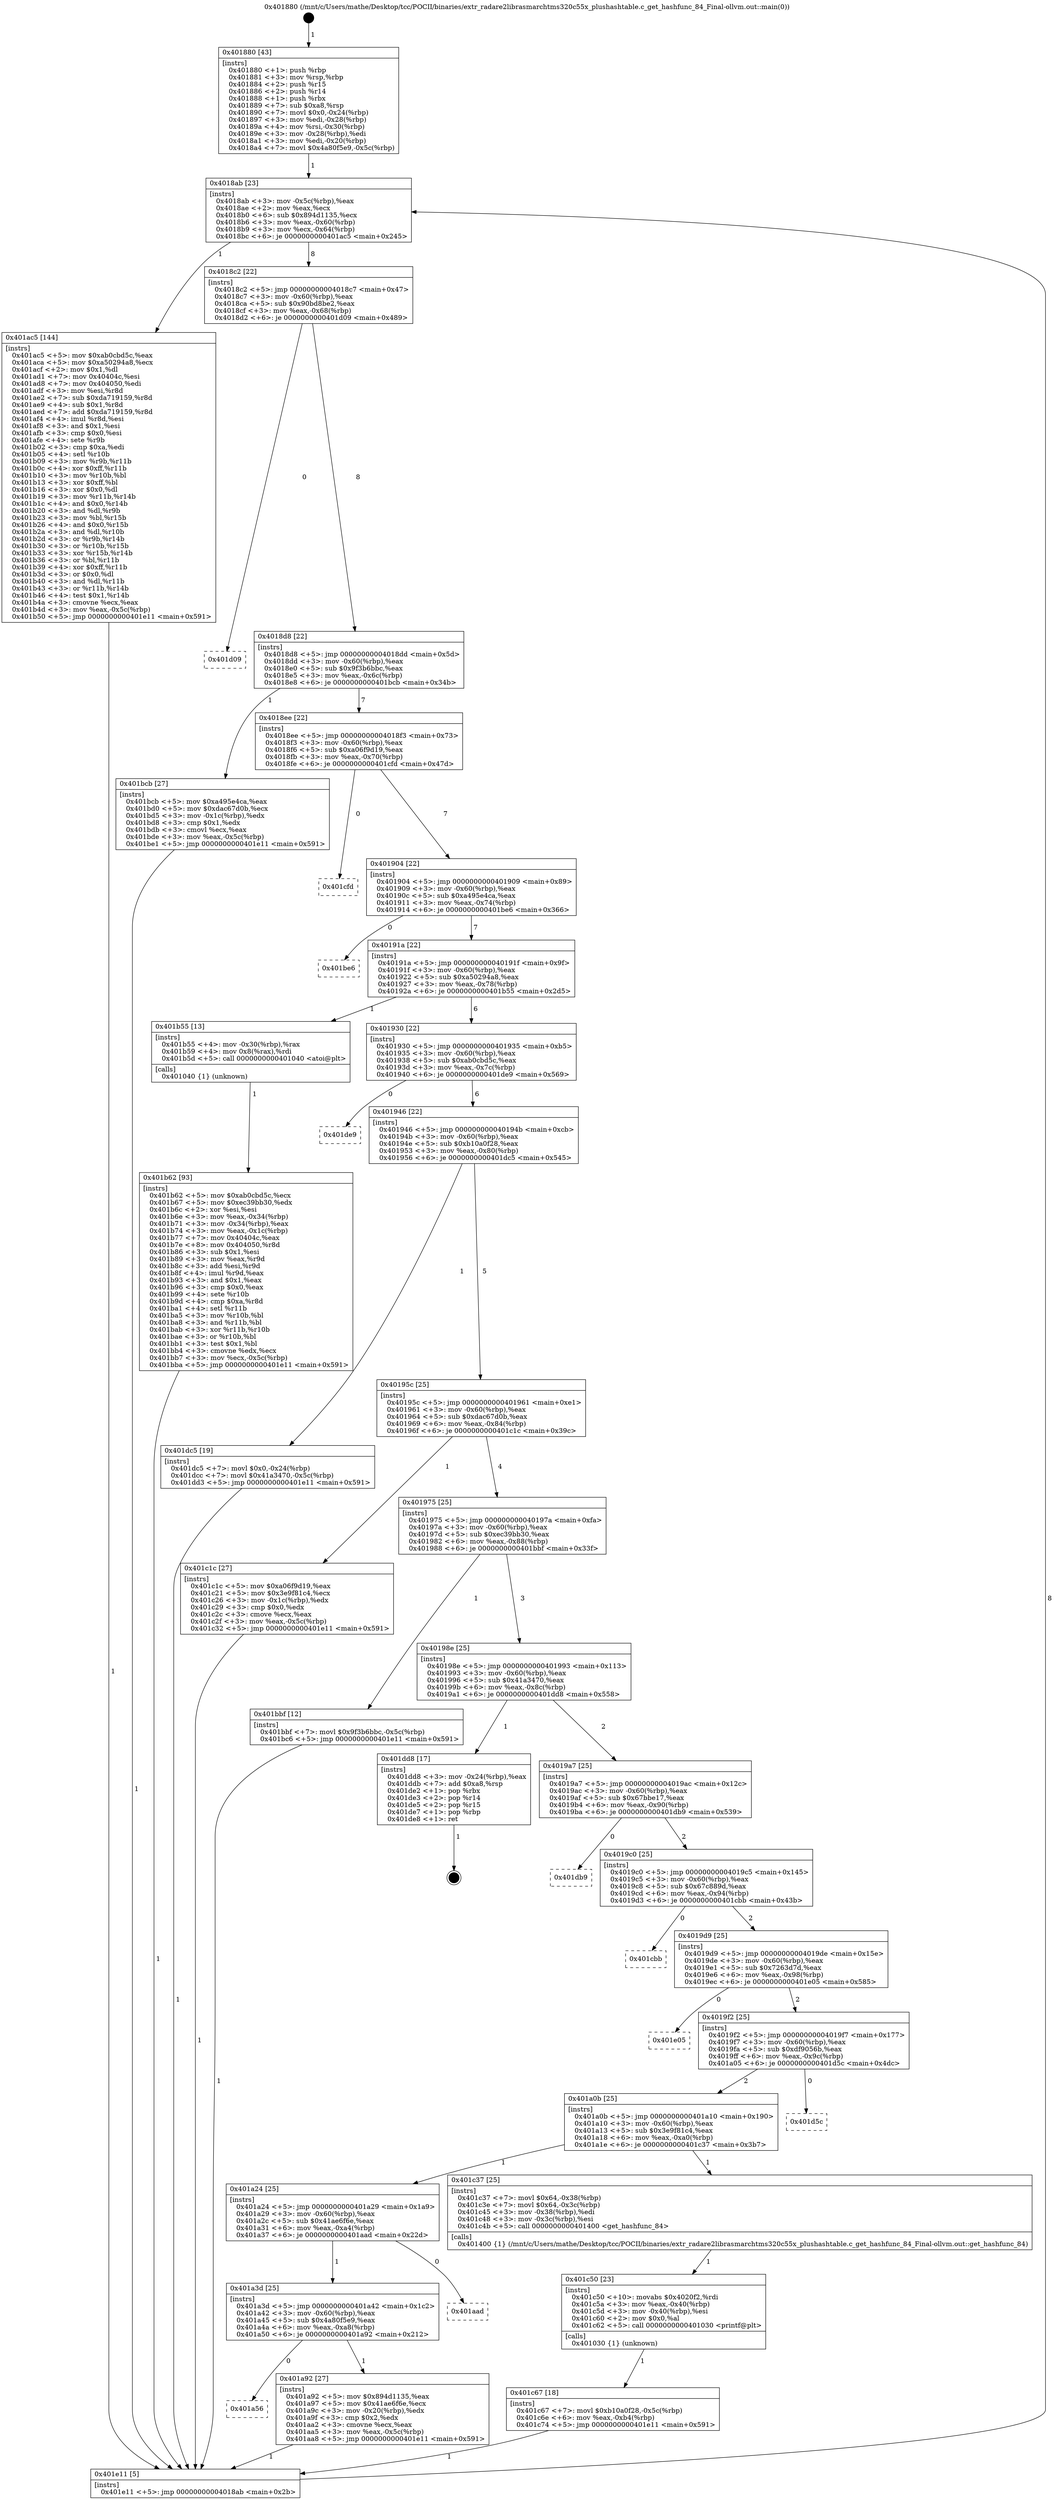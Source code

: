 digraph "0x401880" {
  label = "0x401880 (/mnt/c/Users/mathe/Desktop/tcc/POCII/binaries/extr_radare2librasmarchtms320c55x_plushashtable.c_get_hashfunc_84_Final-ollvm.out::main(0))"
  labelloc = "t"
  node[shape=record]

  Entry [label="",width=0.3,height=0.3,shape=circle,fillcolor=black,style=filled]
  "0x4018ab" [label="{
     0x4018ab [23]\l
     | [instrs]\l
     &nbsp;&nbsp;0x4018ab \<+3\>: mov -0x5c(%rbp),%eax\l
     &nbsp;&nbsp;0x4018ae \<+2\>: mov %eax,%ecx\l
     &nbsp;&nbsp;0x4018b0 \<+6\>: sub $0x894d1135,%ecx\l
     &nbsp;&nbsp;0x4018b6 \<+3\>: mov %eax,-0x60(%rbp)\l
     &nbsp;&nbsp;0x4018b9 \<+3\>: mov %ecx,-0x64(%rbp)\l
     &nbsp;&nbsp;0x4018bc \<+6\>: je 0000000000401ac5 \<main+0x245\>\l
  }"]
  "0x401ac5" [label="{
     0x401ac5 [144]\l
     | [instrs]\l
     &nbsp;&nbsp;0x401ac5 \<+5\>: mov $0xab0cbd5c,%eax\l
     &nbsp;&nbsp;0x401aca \<+5\>: mov $0xa50294a8,%ecx\l
     &nbsp;&nbsp;0x401acf \<+2\>: mov $0x1,%dl\l
     &nbsp;&nbsp;0x401ad1 \<+7\>: mov 0x40404c,%esi\l
     &nbsp;&nbsp;0x401ad8 \<+7\>: mov 0x404050,%edi\l
     &nbsp;&nbsp;0x401adf \<+3\>: mov %esi,%r8d\l
     &nbsp;&nbsp;0x401ae2 \<+7\>: sub $0xda719159,%r8d\l
     &nbsp;&nbsp;0x401ae9 \<+4\>: sub $0x1,%r8d\l
     &nbsp;&nbsp;0x401aed \<+7\>: add $0xda719159,%r8d\l
     &nbsp;&nbsp;0x401af4 \<+4\>: imul %r8d,%esi\l
     &nbsp;&nbsp;0x401af8 \<+3\>: and $0x1,%esi\l
     &nbsp;&nbsp;0x401afb \<+3\>: cmp $0x0,%esi\l
     &nbsp;&nbsp;0x401afe \<+4\>: sete %r9b\l
     &nbsp;&nbsp;0x401b02 \<+3\>: cmp $0xa,%edi\l
     &nbsp;&nbsp;0x401b05 \<+4\>: setl %r10b\l
     &nbsp;&nbsp;0x401b09 \<+3\>: mov %r9b,%r11b\l
     &nbsp;&nbsp;0x401b0c \<+4\>: xor $0xff,%r11b\l
     &nbsp;&nbsp;0x401b10 \<+3\>: mov %r10b,%bl\l
     &nbsp;&nbsp;0x401b13 \<+3\>: xor $0xff,%bl\l
     &nbsp;&nbsp;0x401b16 \<+3\>: xor $0x0,%dl\l
     &nbsp;&nbsp;0x401b19 \<+3\>: mov %r11b,%r14b\l
     &nbsp;&nbsp;0x401b1c \<+4\>: and $0x0,%r14b\l
     &nbsp;&nbsp;0x401b20 \<+3\>: and %dl,%r9b\l
     &nbsp;&nbsp;0x401b23 \<+3\>: mov %bl,%r15b\l
     &nbsp;&nbsp;0x401b26 \<+4\>: and $0x0,%r15b\l
     &nbsp;&nbsp;0x401b2a \<+3\>: and %dl,%r10b\l
     &nbsp;&nbsp;0x401b2d \<+3\>: or %r9b,%r14b\l
     &nbsp;&nbsp;0x401b30 \<+3\>: or %r10b,%r15b\l
     &nbsp;&nbsp;0x401b33 \<+3\>: xor %r15b,%r14b\l
     &nbsp;&nbsp;0x401b36 \<+3\>: or %bl,%r11b\l
     &nbsp;&nbsp;0x401b39 \<+4\>: xor $0xff,%r11b\l
     &nbsp;&nbsp;0x401b3d \<+3\>: or $0x0,%dl\l
     &nbsp;&nbsp;0x401b40 \<+3\>: and %dl,%r11b\l
     &nbsp;&nbsp;0x401b43 \<+3\>: or %r11b,%r14b\l
     &nbsp;&nbsp;0x401b46 \<+4\>: test $0x1,%r14b\l
     &nbsp;&nbsp;0x401b4a \<+3\>: cmovne %ecx,%eax\l
     &nbsp;&nbsp;0x401b4d \<+3\>: mov %eax,-0x5c(%rbp)\l
     &nbsp;&nbsp;0x401b50 \<+5\>: jmp 0000000000401e11 \<main+0x591\>\l
  }"]
  "0x4018c2" [label="{
     0x4018c2 [22]\l
     | [instrs]\l
     &nbsp;&nbsp;0x4018c2 \<+5\>: jmp 00000000004018c7 \<main+0x47\>\l
     &nbsp;&nbsp;0x4018c7 \<+3\>: mov -0x60(%rbp),%eax\l
     &nbsp;&nbsp;0x4018ca \<+5\>: sub $0x90bd8be2,%eax\l
     &nbsp;&nbsp;0x4018cf \<+3\>: mov %eax,-0x68(%rbp)\l
     &nbsp;&nbsp;0x4018d2 \<+6\>: je 0000000000401d09 \<main+0x489\>\l
  }"]
  Exit [label="",width=0.3,height=0.3,shape=circle,fillcolor=black,style=filled,peripheries=2]
  "0x401d09" [label="{
     0x401d09\l
  }", style=dashed]
  "0x4018d8" [label="{
     0x4018d8 [22]\l
     | [instrs]\l
     &nbsp;&nbsp;0x4018d8 \<+5\>: jmp 00000000004018dd \<main+0x5d\>\l
     &nbsp;&nbsp;0x4018dd \<+3\>: mov -0x60(%rbp),%eax\l
     &nbsp;&nbsp;0x4018e0 \<+5\>: sub $0x9f3b6bbc,%eax\l
     &nbsp;&nbsp;0x4018e5 \<+3\>: mov %eax,-0x6c(%rbp)\l
     &nbsp;&nbsp;0x4018e8 \<+6\>: je 0000000000401bcb \<main+0x34b\>\l
  }"]
  "0x401c67" [label="{
     0x401c67 [18]\l
     | [instrs]\l
     &nbsp;&nbsp;0x401c67 \<+7\>: movl $0xb10a0f28,-0x5c(%rbp)\l
     &nbsp;&nbsp;0x401c6e \<+6\>: mov %eax,-0xb4(%rbp)\l
     &nbsp;&nbsp;0x401c74 \<+5\>: jmp 0000000000401e11 \<main+0x591\>\l
  }"]
  "0x401bcb" [label="{
     0x401bcb [27]\l
     | [instrs]\l
     &nbsp;&nbsp;0x401bcb \<+5\>: mov $0xa495e4ca,%eax\l
     &nbsp;&nbsp;0x401bd0 \<+5\>: mov $0xdac67d0b,%ecx\l
     &nbsp;&nbsp;0x401bd5 \<+3\>: mov -0x1c(%rbp),%edx\l
     &nbsp;&nbsp;0x401bd8 \<+3\>: cmp $0x1,%edx\l
     &nbsp;&nbsp;0x401bdb \<+3\>: cmovl %ecx,%eax\l
     &nbsp;&nbsp;0x401bde \<+3\>: mov %eax,-0x5c(%rbp)\l
     &nbsp;&nbsp;0x401be1 \<+5\>: jmp 0000000000401e11 \<main+0x591\>\l
  }"]
  "0x4018ee" [label="{
     0x4018ee [22]\l
     | [instrs]\l
     &nbsp;&nbsp;0x4018ee \<+5\>: jmp 00000000004018f3 \<main+0x73\>\l
     &nbsp;&nbsp;0x4018f3 \<+3\>: mov -0x60(%rbp),%eax\l
     &nbsp;&nbsp;0x4018f6 \<+5\>: sub $0xa06f9d19,%eax\l
     &nbsp;&nbsp;0x4018fb \<+3\>: mov %eax,-0x70(%rbp)\l
     &nbsp;&nbsp;0x4018fe \<+6\>: je 0000000000401cfd \<main+0x47d\>\l
  }"]
  "0x401c50" [label="{
     0x401c50 [23]\l
     | [instrs]\l
     &nbsp;&nbsp;0x401c50 \<+10\>: movabs $0x4020f2,%rdi\l
     &nbsp;&nbsp;0x401c5a \<+3\>: mov %eax,-0x40(%rbp)\l
     &nbsp;&nbsp;0x401c5d \<+3\>: mov -0x40(%rbp),%esi\l
     &nbsp;&nbsp;0x401c60 \<+2\>: mov $0x0,%al\l
     &nbsp;&nbsp;0x401c62 \<+5\>: call 0000000000401030 \<printf@plt\>\l
     | [calls]\l
     &nbsp;&nbsp;0x401030 \{1\} (unknown)\l
  }"]
  "0x401cfd" [label="{
     0x401cfd\l
  }", style=dashed]
  "0x401904" [label="{
     0x401904 [22]\l
     | [instrs]\l
     &nbsp;&nbsp;0x401904 \<+5\>: jmp 0000000000401909 \<main+0x89\>\l
     &nbsp;&nbsp;0x401909 \<+3\>: mov -0x60(%rbp),%eax\l
     &nbsp;&nbsp;0x40190c \<+5\>: sub $0xa495e4ca,%eax\l
     &nbsp;&nbsp;0x401911 \<+3\>: mov %eax,-0x74(%rbp)\l
     &nbsp;&nbsp;0x401914 \<+6\>: je 0000000000401be6 \<main+0x366\>\l
  }"]
  "0x401b62" [label="{
     0x401b62 [93]\l
     | [instrs]\l
     &nbsp;&nbsp;0x401b62 \<+5\>: mov $0xab0cbd5c,%ecx\l
     &nbsp;&nbsp;0x401b67 \<+5\>: mov $0xec39bb30,%edx\l
     &nbsp;&nbsp;0x401b6c \<+2\>: xor %esi,%esi\l
     &nbsp;&nbsp;0x401b6e \<+3\>: mov %eax,-0x34(%rbp)\l
     &nbsp;&nbsp;0x401b71 \<+3\>: mov -0x34(%rbp),%eax\l
     &nbsp;&nbsp;0x401b74 \<+3\>: mov %eax,-0x1c(%rbp)\l
     &nbsp;&nbsp;0x401b77 \<+7\>: mov 0x40404c,%eax\l
     &nbsp;&nbsp;0x401b7e \<+8\>: mov 0x404050,%r8d\l
     &nbsp;&nbsp;0x401b86 \<+3\>: sub $0x1,%esi\l
     &nbsp;&nbsp;0x401b89 \<+3\>: mov %eax,%r9d\l
     &nbsp;&nbsp;0x401b8c \<+3\>: add %esi,%r9d\l
     &nbsp;&nbsp;0x401b8f \<+4\>: imul %r9d,%eax\l
     &nbsp;&nbsp;0x401b93 \<+3\>: and $0x1,%eax\l
     &nbsp;&nbsp;0x401b96 \<+3\>: cmp $0x0,%eax\l
     &nbsp;&nbsp;0x401b99 \<+4\>: sete %r10b\l
     &nbsp;&nbsp;0x401b9d \<+4\>: cmp $0xa,%r8d\l
     &nbsp;&nbsp;0x401ba1 \<+4\>: setl %r11b\l
     &nbsp;&nbsp;0x401ba5 \<+3\>: mov %r10b,%bl\l
     &nbsp;&nbsp;0x401ba8 \<+3\>: and %r11b,%bl\l
     &nbsp;&nbsp;0x401bab \<+3\>: xor %r11b,%r10b\l
     &nbsp;&nbsp;0x401bae \<+3\>: or %r10b,%bl\l
     &nbsp;&nbsp;0x401bb1 \<+3\>: test $0x1,%bl\l
     &nbsp;&nbsp;0x401bb4 \<+3\>: cmovne %edx,%ecx\l
     &nbsp;&nbsp;0x401bb7 \<+3\>: mov %ecx,-0x5c(%rbp)\l
     &nbsp;&nbsp;0x401bba \<+5\>: jmp 0000000000401e11 \<main+0x591\>\l
  }"]
  "0x401be6" [label="{
     0x401be6\l
  }", style=dashed]
  "0x40191a" [label="{
     0x40191a [22]\l
     | [instrs]\l
     &nbsp;&nbsp;0x40191a \<+5\>: jmp 000000000040191f \<main+0x9f\>\l
     &nbsp;&nbsp;0x40191f \<+3\>: mov -0x60(%rbp),%eax\l
     &nbsp;&nbsp;0x401922 \<+5\>: sub $0xa50294a8,%eax\l
     &nbsp;&nbsp;0x401927 \<+3\>: mov %eax,-0x78(%rbp)\l
     &nbsp;&nbsp;0x40192a \<+6\>: je 0000000000401b55 \<main+0x2d5\>\l
  }"]
  "0x401880" [label="{
     0x401880 [43]\l
     | [instrs]\l
     &nbsp;&nbsp;0x401880 \<+1\>: push %rbp\l
     &nbsp;&nbsp;0x401881 \<+3\>: mov %rsp,%rbp\l
     &nbsp;&nbsp;0x401884 \<+2\>: push %r15\l
     &nbsp;&nbsp;0x401886 \<+2\>: push %r14\l
     &nbsp;&nbsp;0x401888 \<+1\>: push %rbx\l
     &nbsp;&nbsp;0x401889 \<+7\>: sub $0xa8,%rsp\l
     &nbsp;&nbsp;0x401890 \<+7\>: movl $0x0,-0x24(%rbp)\l
     &nbsp;&nbsp;0x401897 \<+3\>: mov %edi,-0x28(%rbp)\l
     &nbsp;&nbsp;0x40189a \<+4\>: mov %rsi,-0x30(%rbp)\l
     &nbsp;&nbsp;0x40189e \<+3\>: mov -0x28(%rbp),%edi\l
     &nbsp;&nbsp;0x4018a1 \<+3\>: mov %edi,-0x20(%rbp)\l
     &nbsp;&nbsp;0x4018a4 \<+7\>: movl $0x4a80f5e9,-0x5c(%rbp)\l
  }"]
  "0x401b55" [label="{
     0x401b55 [13]\l
     | [instrs]\l
     &nbsp;&nbsp;0x401b55 \<+4\>: mov -0x30(%rbp),%rax\l
     &nbsp;&nbsp;0x401b59 \<+4\>: mov 0x8(%rax),%rdi\l
     &nbsp;&nbsp;0x401b5d \<+5\>: call 0000000000401040 \<atoi@plt\>\l
     | [calls]\l
     &nbsp;&nbsp;0x401040 \{1\} (unknown)\l
  }"]
  "0x401930" [label="{
     0x401930 [22]\l
     | [instrs]\l
     &nbsp;&nbsp;0x401930 \<+5\>: jmp 0000000000401935 \<main+0xb5\>\l
     &nbsp;&nbsp;0x401935 \<+3\>: mov -0x60(%rbp),%eax\l
     &nbsp;&nbsp;0x401938 \<+5\>: sub $0xab0cbd5c,%eax\l
     &nbsp;&nbsp;0x40193d \<+3\>: mov %eax,-0x7c(%rbp)\l
     &nbsp;&nbsp;0x401940 \<+6\>: je 0000000000401de9 \<main+0x569\>\l
  }"]
  "0x401e11" [label="{
     0x401e11 [5]\l
     | [instrs]\l
     &nbsp;&nbsp;0x401e11 \<+5\>: jmp 00000000004018ab \<main+0x2b\>\l
  }"]
  "0x401de9" [label="{
     0x401de9\l
  }", style=dashed]
  "0x401946" [label="{
     0x401946 [22]\l
     | [instrs]\l
     &nbsp;&nbsp;0x401946 \<+5\>: jmp 000000000040194b \<main+0xcb\>\l
     &nbsp;&nbsp;0x40194b \<+3\>: mov -0x60(%rbp),%eax\l
     &nbsp;&nbsp;0x40194e \<+5\>: sub $0xb10a0f28,%eax\l
     &nbsp;&nbsp;0x401953 \<+3\>: mov %eax,-0x80(%rbp)\l
     &nbsp;&nbsp;0x401956 \<+6\>: je 0000000000401dc5 \<main+0x545\>\l
  }"]
  "0x401a56" [label="{
     0x401a56\l
  }", style=dashed]
  "0x401dc5" [label="{
     0x401dc5 [19]\l
     | [instrs]\l
     &nbsp;&nbsp;0x401dc5 \<+7\>: movl $0x0,-0x24(%rbp)\l
     &nbsp;&nbsp;0x401dcc \<+7\>: movl $0x41a3470,-0x5c(%rbp)\l
     &nbsp;&nbsp;0x401dd3 \<+5\>: jmp 0000000000401e11 \<main+0x591\>\l
  }"]
  "0x40195c" [label="{
     0x40195c [25]\l
     | [instrs]\l
     &nbsp;&nbsp;0x40195c \<+5\>: jmp 0000000000401961 \<main+0xe1\>\l
     &nbsp;&nbsp;0x401961 \<+3\>: mov -0x60(%rbp),%eax\l
     &nbsp;&nbsp;0x401964 \<+5\>: sub $0xdac67d0b,%eax\l
     &nbsp;&nbsp;0x401969 \<+6\>: mov %eax,-0x84(%rbp)\l
     &nbsp;&nbsp;0x40196f \<+6\>: je 0000000000401c1c \<main+0x39c\>\l
  }"]
  "0x401a92" [label="{
     0x401a92 [27]\l
     | [instrs]\l
     &nbsp;&nbsp;0x401a92 \<+5\>: mov $0x894d1135,%eax\l
     &nbsp;&nbsp;0x401a97 \<+5\>: mov $0x41ae6f6e,%ecx\l
     &nbsp;&nbsp;0x401a9c \<+3\>: mov -0x20(%rbp),%edx\l
     &nbsp;&nbsp;0x401a9f \<+3\>: cmp $0x2,%edx\l
     &nbsp;&nbsp;0x401aa2 \<+3\>: cmovne %ecx,%eax\l
     &nbsp;&nbsp;0x401aa5 \<+3\>: mov %eax,-0x5c(%rbp)\l
     &nbsp;&nbsp;0x401aa8 \<+5\>: jmp 0000000000401e11 \<main+0x591\>\l
  }"]
  "0x401c1c" [label="{
     0x401c1c [27]\l
     | [instrs]\l
     &nbsp;&nbsp;0x401c1c \<+5\>: mov $0xa06f9d19,%eax\l
     &nbsp;&nbsp;0x401c21 \<+5\>: mov $0x3e9f81c4,%ecx\l
     &nbsp;&nbsp;0x401c26 \<+3\>: mov -0x1c(%rbp),%edx\l
     &nbsp;&nbsp;0x401c29 \<+3\>: cmp $0x0,%edx\l
     &nbsp;&nbsp;0x401c2c \<+3\>: cmove %ecx,%eax\l
     &nbsp;&nbsp;0x401c2f \<+3\>: mov %eax,-0x5c(%rbp)\l
     &nbsp;&nbsp;0x401c32 \<+5\>: jmp 0000000000401e11 \<main+0x591\>\l
  }"]
  "0x401975" [label="{
     0x401975 [25]\l
     | [instrs]\l
     &nbsp;&nbsp;0x401975 \<+5\>: jmp 000000000040197a \<main+0xfa\>\l
     &nbsp;&nbsp;0x40197a \<+3\>: mov -0x60(%rbp),%eax\l
     &nbsp;&nbsp;0x40197d \<+5\>: sub $0xec39bb30,%eax\l
     &nbsp;&nbsp;0x401982 \<+6\>: mov %eax,-0x88(%rbp)\l
     &nbsp;&nbsp;0x401988 \<+6\>: je 0000000000401bbf \<main+0x33f\>\l
  }"]
  "0x401a3d" [label="{
     0x401a3d [25]\l
     | [instrs]\l
     &nbsp;&nbsp;0x401a3d \<+5\>: jmp 0000000000401a42 \<main+0x1c2\>\l
     &nbsp;&nbsp;0x401a42 \<+3\>: mov -0x60(%rbp),%eax\l
     &nbsp;&nbsp;0x401a45 \<+5\>: sub $0x4a80f5e9,%eax\l
     &nbsp;&nbsp;0x401a4a \<+6\>: mov %eax,-0xa8(%rbp)\l
     &nbsp;&nbsp;0x401a50 \<+6\>: je 0000000000401a92 \<main+0x212\>\l
  }"]
  "0x401bbf" [label="{
     0x401bbf [12]\l
     | [instrs]\l
     &nbsp;&nbsp;0x401bbf \<+7\>: movl $0x9f3b6bbc,-0x5c(%rbp)\l
     &nbsp;&nbsp;0x401bc6 \<+5\>: jmp 0000000000401e11 \<main+0x591\>\l
  }"]
  "0x40198e" [label="{
     0x40198e [25]\l
     | [instrs]\l
     &nbsp;&nbsp;0x40198e \<+5\>: jmp 0000000000401993 \<main+0x113\>\l
     &nbsp;&nbsp;0x401993 \<+3\>: mov -0x60(%rbp),%eax\l
     &nbsp;&nbsp;0x401996 \<+5\>: sub $0x41a3470,%eax\l
     &nbsp;&nbsp;0x40199b \<+6\>: mov %eax,-0x8c(%rbp)\l
     &nbsp;&nbsp;0x4019a1 \<+6\>: je 0000000000401dd8 \<main+0x558\>\l
  }"]
  "0x401aad" [label="{
     0x401aad\l
  }", style=dashed]
  "0x401dd8" [label="{
     0x401dd8 [17]\l
     | [instrs]\l
     &nbsp;&nbsp;0x401dd8 \<+3\>: mov -0x24(%rbp),%eax\l
     &nbsp;&nbsp;0x401ddb \<+7\>: add $0xa8,%rsp\l
     &nbsp;&nbsp;0x401de2 \<+1\>: pop %rbx\l
     &nbsp;&nbsp;0x401de3 \<+2\>: pop %r14\l
     &nbsp;&nbsp;0x401de5 \<+2\>: pop %r15\l
     &nbsp;&nbsp;0x401de7 \<+1\>: pop %rbp\l
     &nbsp;&nbsp;0x401de8 \<+1\>: ret\l
  }"]
  "0x4019a7" [label="{
     0x4019a7 [25]\l
     | [instrs]\l
     &nbsp;&nbsp;0x4019a7 \<+5\>: jmp 00000000004019ac \<main+0x12c\>\l
     &nbsp;&nbsp;0x4019ac \<+3\>: mov -0x60(%rbp),%eax\l
     &nbsp;&nbsp;0x4019af \<+5\>: sub $0x67bbe17,%eax\l
     &nbsp;&nbsp;0x4019b4 \<+6\>: mov %eax,-0x90(%rbp)\l
     &nbsp;&nbsp;0x4019ba \<+6\>: je 0000000000401db9 \<main+0x539\>\l
  }"]
  "0x401a24" [label="{
     0x401a24 [25]\l
     | [instrs]\l
     &nbsp;&nbsp;0x401a24 \<+5\>: jmp 0000000000401a29 \<main+0x1a9\>\l
     &nbsp;&nbsp;0x401a29 \<+3\>: mov -0x60(%rbp),%eax\l
     &nbsp;&nbsp;0x401a2c \<+5\>: sub $0x41ae6f6e,%eax\l
     &nbsp;&nbsp;0x401a31 \<+6\>: mov %eax,-0xa4(%rbp)\l
     &nbsp;&nbsp;0x401a37 \<+6\>: je 0000000000401aad \<main+0x22d\>\l
  }"]
  "0x401db9" [label="{
     0x401db9\l
  }", style=dashed]
  "0x4019c0" [label="{
     0x4019c0 [25]\l
     | [instrs]\l
     &nbsp;&nbsp;0x4019c0 \<+5\>: jmp 00000000004019c5 \<main+0x145\>\l
     &nbsp;&nbsp;0x4019c5 \<+3\>: mov -0x60(%rbp),%eax\l
     &nbsp;&nbsp;0x4019c8 \<+5\>: sub $0x67c889d,%eax\l
     &nbsp;&nbsp;0x4019cd \<+6\>: mov %eax,-0x94(%rbp)\l
     &nbsp;&nbsp;0x4019d3 \<+6\>: je 0000000000401cbb \<main+0x43b\>\l
  }"]
  "0x401c37" [label="{
     0x401c37 [25]\l
     | [instrs]\l
     &nbsp;&nbsp;0x401c37 \<+7\>: movl $0x64,-0x38(%rbp)\l
     &nbsp;&nbsp;0x401c3e \<+7\>: movl $0x64,-0x3c(%rbp)\l
     &nbsp;&nbsp;0x401c45 \<+3\>: mov -0x38(%rbp),%edi\l
     &nbsp;&nbsp;0x401c48 \<+3\>: mov -0x3c(%rbp),%esi\l
     &nbsp;&nbsp;0x401c4b \<+5\>: call 0000000000401400 \<get_hashfunc_84\>\l
     | [calls]\l
     &nbsp;&nbsp;0x401400 \{1\} (/mnt/c/Users/mathe/Desktop/tcc/POCII/binaries/extr_radare2librasmarchtms320c55x_plushashtable.c_get_hashfunc_84_Final-ollvm.out::get_hashfunc_84)\l
  }"]
  "0x401cbb" [label="{
     0x401cbb\l
  }", style=dashed]
  "0x4019d9" [label="{
     0x4019d9 [25]\l
     | [instrs]\l
     &nbsp;&nbsp;0x4019d9 \<+5\>: jmp 00000000004019de \<main+0x15e\>\l
     &nbsp;&nbsp;0x4019de \<+3\>: mov -0x60(%rbp),%eax\l
     &nbsp;&nbsp;0x4019e1 \<+5\>: sub $0x7263d7d,%eax\l
     &nbsp;&nbsp;0x4019e6 \<+6\>: mov %eax,-0x98(%rbp)\l
     &nbsp;&nbsp;0x4019ec \<+6\>: je 0000000000401e05 \<main+0x585\>\l
  }"]
  "0x401a0b" [label="{
     0x401a0b [25]\l
     | [instrs]\l
     &nbsp;&nbsp;0x401a0b \<+5\>: jmp 0000000000401a10 \<main+0x190\>\l
     &nbsp;&nbsp;0x401a10 \<+3\>: mov -0x60(%rbp),%eax\l
     &nbsp;&nbsp;0x401a13 \<+5\>: sub $0x3e9f81c4,%eax\l
     &nbsp;&nbsp;0x401a18 \<+6\>: mov %eax,-0xa0(%rbp)\l
     &nbsp;&nbsp;0x401a1e \<+6\>: je 0000000000401c37 \<main+0x3b7\>\l
  }"]
  "0x401e05" [label="{
     0x401e05\l
  }", style=dashed]
  "0x4019f2" [label="{
     0x4019f2 [25]\l
     | [instrs]\l
     &nbsp;&nbsp;0x4019f2 \<+5\>: jmp 00000000004019f7 \<main+0x177\>\l
     &nbsp;&nbsp;0x4019f7 \<+3\>: mov -0x60(%rbp),%eax\l
     &nbsp;&nbsp;0x4019fa \<+5\>: sub $0xdf9056b,%eax\l
     &nbsp;&nbsp;0x4019ff \<+6\>: mov %eax,-0x9c(%rbp)\l
     &nbsp;&nbsp;0x401a05 \<+6\>: je 0000000000401d5c \<main+0x4dc\>\l
  }"]
  "0x401d5c" [label="{
     0x401d5c\l
  }", style=dashed]
  Entry -> "0x401880" [label=" 1"]
  "0x4018ab" -> "0x401ac5" [label=" 1"]
  "0x4018ab" -> "0x4018c2" [label=" 8"]
  "0x401dd8" -> Exit [label=" 1"]
  "0x4018c2" -> "0x401d09" [label=" 0"]
  "0x4018c2" -> "0x4018d8" [label=" 8"]
  "0x401dc5" -> "0x401e11" [label=" 1"]
  "0x4018d8" -> "0x401bcb" [label=" 1"]
  "0x4018d8" -> "0x4018ee" [label=" 7"]
  "0x401c67" -> "0x401e11" [label=" 1"]
  "0x4018ee" -> "0x401cfd" [label=" 0"]
  "0x4018ee" -> "0x401904" [label=" 7"]
  "0x401c50" -> "0x401c67" [label=" 1"]
  "0x401904" -> "0x401be6" [label=" 0"]
  "0x401904" -> "0x40191a" [label=" 7"]
  "0x401c37" -> "0x401c50" [label=" 1"]
  "0x40191a" -> "0x401b55" [label=" 1"]
  "0x40191a" -> "0x401930" [label=" 6"]
  "0x401c1c" -> "0x401e11" [label=" 1"]
  "0x401930" -> "0x401de9" [label=" 0"]
  "0x401930" -> "0x401946" [label=" 6"]
  "0x401bcb" -> "0x401e11" [label=" 1"]
  "0x401946" -> "0x401dc5" [label=" 1"]
  "0x401946" -> "0x40195c" [label=" 5"]
  "0x401bbf" -> "0x401e11" [label=" 1"]
  "0x40195c" -> "0x401c1c" [label=" 1"]
  "0x40195c" -> "0x401975" [label=" 4"]
  "0x401b62" -> "0x401e11" [label=" 1"]
  "0x401975" -> "0x401bbf" [label=" 1"]
  "0x401975" -> "0x40198e" [label=" 3"]
  "0x401ac5" -> "0x401e11" [label=" 1"]
  "0x40198e" -> "0x401dd8" [label=" 1"]
  "0x40198e" -> "0x4019a7" [label=" 2"]
  "0x401e11" -> "0x4018ab" [label=" 8"]
  "0x4019a7" -> "0x401db9" [label=" 0"]
  "0x4019a7" -> "0x4019c0" [label=" 2"]
  "0x401a92" -> "0x401e11" [label=" 1"]
  "0x4019c0" -> "0x401cbb" [label=" 0"]
  "0x4019c0" -> "0x4019d9" [label=" 2"]
  "0x401a3d" -> "0x401a56" [label=" 0"]
  "0x4019d9" -> "0x401e05" [label=" 0"]
  "0x4019d9" -> "0x4019f2" [label=" 2"]
  "0x401b55" -> "0x401b62" [label=" 1"]
  "0x4019f2" -> "0x401d5c" [label=" 0"]
  "0x4019f2" -> "0x401a0b" [label=" 2"]
  "0x401a3d" -> "0x401a92" [label=" 1"]
  "0x401a0b" -> "0x401c37" [label=" 1"]
  "0x401a0b" -> "0x401a24" [label=" 1"]
  "0x401880" -> "0x4018ab" [label=" 1"]
  "0x401a24" -> "0x401aad" [label=" 0"]
  "0x401a24" -> "0x401a3d" [label=" 1"]
}
